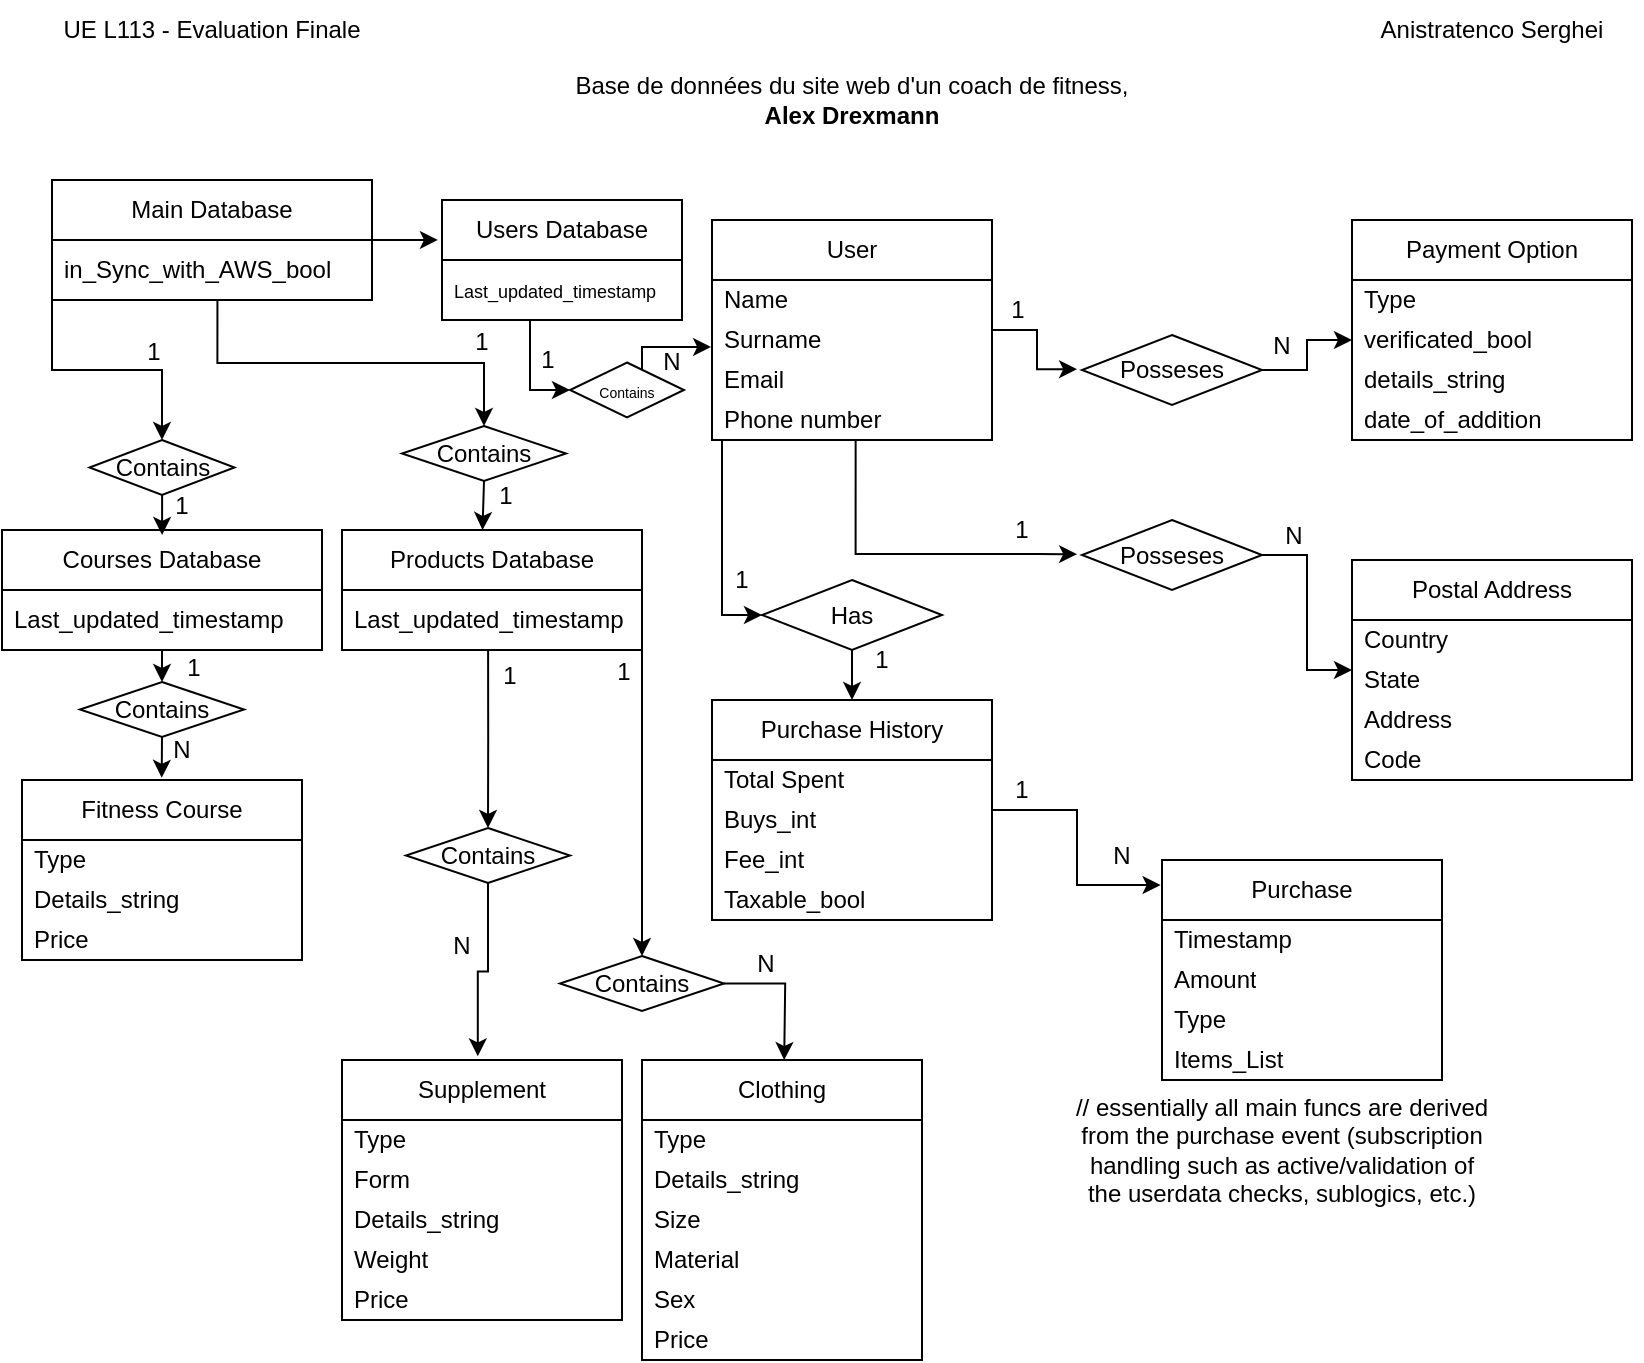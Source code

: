 <mxfile version="26.1.1">
  <diagram name="Page-1" id="tbAzFxZhWwLWA-EhOUsd">
    <mxGraphModel dx="1185" dy="636" grid="1" gridSize="10" guides="1" tooltips="1" connect="1" arrows="1" fold="1" page="1" pageScale="1" pageWidth="850" pageHeight="1100" math="0" shadow="0">
      <root>
        <mxCell id="0" />
        <mxCell id="1" parent="0" />
        <mxCell id="sfqdOOPZxV7tRwm28SJr-1" value="UE L113 - Evaluation Finale" style="text;html=1;align=center;verticalAlign=middle;whiteSpace=wrap;rounded=0;" vertex="1" parent="1">
          <mxGeometry x="30" y="10" width="170" height="30" as="geometry" />
        </mxCell>
        <mxCell id="sfqdOOPZxV7tRwm28SJr-2" value="Anistratenco Serghei" style="text;html=1;align=center;verticalAlign=middle;whiteSpace=wrap;rounded=0;" vertex="1" parent="1">
          <mxGeometry x="680" y="10" width="150" height="30" as="geometry" />
        </mxCell>
        <mxCell id="sfqdOOPZxV7tRwm28SJr-3" value="Base de données du site web d&#39;un coach de fitness, &lt;br&gt;&lt;b&gt;Alex Drexmann&lt;/b&gt;" style="text;html=1;align=center;verticalAlign=middle;whiteSpace=wrap;rounded=0;" vertex="1" parent="1">
          <mxGeometry x="190" y="45" width="490" height="30" as="geometry" />
        </mxCell>
        <mxCell id="sfqdOOPZxV7tRwm28SJr-8" value="User" style="swimlane;fontStyle=0;childLayout=stackLayout;horizontal=1;startSize=30;horizontalStack=0;resizeParent=1;resizeParentMax=0;resizeLast=0;collapsible=1;marginBottom=0;whiteSpace=wrap;html=1;" vertex="1" parent="1">
          <mxGeometry x="365" y="120" width="140" height="110" as="geometry" />
        </mxCell>
        <mxCell id="sfqdOOPZxV7tRwm28SJr-9" value="Name" style="text;strokeColor=none;fillColor=none;align=left;verticalAlign=middle;spacingLeft=4;spacingRight=4;overflow=hidden;points=[[0,0.5],[1,0.5]];portConstraint=eastwest;rotatable=0;whiteSpace=wrap;html=1;" vertex="1" parent="sfqdOOPZxV7tRwm28SJr-8">
          <mxGeometry y="30" width="140" height="20" as="geometry" />
        </mxCell>
        <mxCell id="sfqdOOPZxV7tRwm28SJr-10" value="Surname" style="text;strokeColor=none;fillColor=none;align=left;verticalAlign=middle;spacingLeft=4;spacingRight=4;overflow=hidden;points=[[0,0.5],[1,0.5]];portConstraint=eastwest;rotatable=0;whiteSpace=wrap;html=1;" vertex="1" parent="sfqdOOPZxV7tRwm28SJr-8">
          <mxGeometry y="50" width="140" height="20" as="geometry" />
        </mxCell>
        <mxCell id="sfqdOOPZxV7tRwm28SJr-16" value="Email" style="text;strokeColor=none;fillColor=none;align=left;verticalAlign=middle;spacingLeft=4;spacingRight=4;overflow=hidden;points=[[0,0.5],[1,0.5]];portConstraint=eastwest;rotatable=0;whiteSpace=wrap;html=1;" vertex="1" parent="sfqdOOPZxV7tRwm28SJr-8">
          <mxGeometry y="70" width="140" height="20" as="geometry" />
        </mxCell>
        <mxCell id="sfqdOOPZxV7tRwm28SJr-17" value="Phone number" style="text;strokeColor=none;fillColor=none;align=left;verticalAlign=middle;spacingLeft=4;spacingRight=4;overflow=hidden;points=[[0,0.5],[1,0.5]];portConstraint=eastwest;rotatable=0;whiteSpace=wrap;html=1;" vertex="1" parent="sfqdOOPZxV7tRwm28SJr-8">
          <mxGeometry y="90" width="140" height="20" as="geometry" />
        </mxCell>
        <mxCell id="sfqdOOPZxV7tRwm28SJr-20" value="Payment Option" style="swimlane;fontStyle=0;childLayout=stackLayout;horizontal=1;startSize=30;horizontalStack=0;resizeParent=1;resizeParentMax=0;resizeLast=0;collapsible=1;marginBottom=0;whiteSpace=wrap;html=1;" vertex="1" parent="1">
          <mxGeometry x="685" y="120" width="140" height="110" as="geometry" />
        </mxCell>
        <mxCell id="sfqdOOPZxV7tRwm28SJr-21" value="Type" style="text;strokeColor=none;fillColor=none;align=left;verticalAlign=middle;spacingLeft=4;spacingRight=4;overflow=hidden;points=[[0,0.5],[1,0.5]];portConstraint=eastwest;rotatable=0;whiteSpace=wrap;html=1;" vertex="1" parent="sfqdOOPZxV7tRwm28SJr-20">
          <mxGeometry y="30" width="140" height="20" as="geometry" />
        </mxCell>
        <mxCell id="sfqdOOPZxV7tRwm28SJr-22" value="verificated_bool" style="text;strokeColor=none;fillColor=none;align=left;verticalAlign=middle;spacingLeft=4;spacingRight=4;overflow=hidden;points=[[0,0.5],[1,0.5]];portConstraint=eastwest;rotatable=0;whiteSpace=wrap;html=1;" vertex="1" parent="sfqdOOPZxV7tRwm28SJr-20">
          <mxGeometry y="50" width="140" height="20" as="geometry" />
        </mxCell>
        <mxCell id="sfqdOOPZxV7tRwm28SJr-23" value="details_string" style="text;strokeColor=none;fillColor=none;align=left;verticalAlign=middle;spacingLeft=4;spacingRight=4;overflow=hidden;points=[[0,0.5],[1,0.5]];portConstraint=eastwest;rotatable=0;whiteSpace=wrap;html=1;" vertex="1" parent="sfqdOOPZxV7tRwm28SJr-20">
          <mxGeometry y="70" width="140" height="20" as="geometry" />
        </mxCell>
        <mxCell id="sfqdOOPZxV7tRwm28SJr-24" value="date_of_addition" style="text;strokeColor=none;fillColor=none;align=left;verticalAlign=middle;spacingLeft=4;spacingRight=4;overflow=hidden;points=[[0,0.5],[1,0.5]];portConstraint=eastwest;rotatable=0;whiteSpace=wrap;html=1;" vertex="1" parent="sfqdOOPZxV7tRwm28SJr-20">
          <mxGeometry y="90" width="140" height="20" as="geometry" />
        </mxCell>
        <mxCell id="sfqdOOPZxV7tRwm28SJr-27" style="edgeStyle=orthogonalEdgeStyle;rounded=0;orthogonalLoop=1;jettySize=auto;html=1;entryX=0;entryY=0.5;entryDx=0;entryDy=0;" edge="1" parent="1" source="sfqdOOPZxV7tRwm28SJr-25" target="sfqdOOPZxV7tRwm28SJr-22">
          <mxGeometry relative="1" as="geometry" />
        </mxCell>
        <mxCell id="sfqdOOPZxV7tRwm28SJr-25" value="Posseses" style="rhombus;whiteSpace=wrap;html=1;" vertex="1" parent="1">
          <mxGeometry x="550" y="177.5" width="90" height="35" as="geometry" />
        </mxCell>
        <mxCell id="sfqdOOPZxV7tRwm28SJr-26" style="edgeStyle=orthogonalEdgeStyle;rounded=0;orthogonalLoop=1;jettySize=auto;html=1;entryX=-0.027;entryY=0.489;entryDx=0;entryDy=0;entryPerimeter=0;" edge="1" parent="1" source="sfqdOOPZxV7tRwm28SJr-8" target="sfqdOOPZxV7tRwm28SJr-25">
          <mxGeometry relative="1" as="geometry" />
        </mxCell>
        <mxCell id="sfqdOOPZxV7tRwm28SJr-28" value="1" style="text;html=1;align=center;verticalAlign=middle;whiteSpace=wrap;rounded=0;" vertex="1" parent="1">
          <mxGeometry x="508" y="160" width="20" height="10" as="geometry" />
        </mxCell>
        <mxCell id="sfqdOOPZxV7tRwm28SJr-32" value="N" style="text;html=1;align=center;verticalAlign=middle;whiteSpace=wrap;rounded=0;" vertex="1" parent="1">
          <mxGeometry x="640" y="177.5" width="20" height="10" as="geometry" />
        </mxCell>
        <mxCell id="sfqdOOPZxV7tRwm28SJr-34" style="edgeStyle=orthogonalEdgeStyle;rounded=0;orthogonalLoop=1;jettySize=auto;html=1;entryX=0;entryY=0.5;entryDx=0;entryDy=0;" edge="1" parent="1" source="sfqdOOPZxV7tRwm28SJr-35" target="sfqdOOPZxV7tRwm28SJr-39">
          <mxGeometry relative="1" as="geometry">
            <mxPoint x="680" y="337.5" as="targetPoint" />
          </mxGeometry>
        </mxCell>
        <mxCell id="sfqdOOPZxV7tRwm28SJr-35" value="Posseses" style="rhombus;whiteSpace=wrap;html=1;" vertex="1" parent="1">
          <mxGeometry x="550" y="270" width="90" height="35" as="geometry" />
        </mxCell>
        <mxCell id="sfqdOOPZxV7tRwm28SJr-36" style="edgeStyle=orthogonalEdgeStyle;rounded=0;orthogonalLoop=1;jettySize=auto;html=1;entryX=-0.027;entryY=0.489;entryDx=0;entryDy=0;entryPerimeter=0;exitX=0.513;exitY=1.02;exitDx=0;exitDy=0;exitPerimeter=0;" edge="1" parent="1" target="sfqdOOPZxV7tRwm28SJr-35" source="sfqdOOPZxV7tRwm28SJr-17">
          <mxGeometry relative="1" as="geometry">
            <mxPoint x="460" y="340" as="sourcePoint" />
            <Array as="points">
              <mxPoint x="437" y="287" />
              <mxPoint x="528" y="287" />
            </Array>
          </mxGeometry>
        </mxCell>
        <mxCell id="sfqdOOPZxV7tRwm28SJr-37" value="1" style="text;html=1;align=center;verticalAlign=middle;whiteSpace=wrap;rounded=0;" vertex="1" parent="1">
          <mxGeometry x="510" y="270" width="20" height="10" as="geometry" />
        </mxCell>
        <mxCell id="sfqdOOPZxV7tRwm28SJr-38" value="N" style="text;html=1;align=center;verticalAlign=middle;whiteSpace=wrap;rounded=0;" vertex="1" parent="1">
          <mxGeometry x="646" y="273" width="20" height="10" as="geometry" />
        </mxCell>
        <mxCell id="sfqdOOPZxV7tRwm28SJr-39" value="Postal Address" style="swimlane;fontStyle=0;childLayout=stackLayout;horizontal=1;startSize=30;horizontalStack=0;resizeParent=1;resizeParentMax=0;resizeLast=0;collapsible=1;marginBottom=0;whiteSpace=wrap;html=1;" vertex="1" parent="1">
          <mxGeometry x="685" y="290" width="140" height="110" as="geometry" />
        </mxCell>
        <mxCell id="sfqdOOPZxV7tRwm28SJr-40" value="Country" style="text;strokeColor=none;fillColor=none;align=left;verticalAlign=middle;spacingLeft=4;spacingRight=4;overflow=hidden;points=[[0,0.5],[1,0.5]];portConstraint=eastwest;rotatable=0;whiteSpace=wrap;html=1;" vertex="1" parent="sfqdOOPZxV7tRwm28SJr-39">
          <mxGeometry y="30" width="140" height="20" as="geometry" />
        </mxCell>
        <mxCell id="sfqdOOPZxV7tRwm28SJr-41" value="State" style="text;strokeColor=none;fillColor=none;align=left;verticalAlign=middle;spacingLeft=4;spacingRight=4;overflow=hidden;points=[[0,0.5],[1,0.5]];portConstraint=eastwest;rotatable=0;whiteSpace=wrap;html=1;" vertex="1" parent="sfqdOOPZxV7tRwm28SJr-39">
          <mxGeometry y="50" width="140" height="20" as="geometry" />
        </mxCell>
        <mxCell id="sfqdOOPZxV7tRwm28SJr-42" value="Address" style="text;strokeColor=none;fillColor=none;align=left;verticalAlign=middle;spacingLeft=4;spacingRight=4;overflow=hidden;points=[[0,0.5],[1,0.5]];portConstraint=eastwest;rotatable=0;whiteSpace=wrap;html=1;" vertex="1" parent="sfqdOOPZxV7tRwm28SJr-39">
          <mxGeometry y="70" width="140" height="20" as="geometry" />
        </mxCell>
        <mxCell id="sfqdOOPZxV7tRwm28SJr-43" value="Code" style="text;strokeColor=none;fillColor=none;align=left;verticalAlign=middle;spacingLeft=4;spacingRight=4;overflow=hidden;points=[[0,0.5],[1,0.5]];portConstraint=eastwest;rotatable=0;whiteSpace=wrap;html=1;" vertex="1" parent="sfqdOOPZxV7tRwm28SJr-39">
          <mxGeometry y="90" width="140" height="20" as="geometry" />
        </mxCell>
        <mxCell id="sfqdOOPZxV7tRwm28SJr-45" value="Purchase History" style="swimlane;fontStyle=0;childLayout=stackLayout;horizontal=1;startSize=30;horizontalStack=0;resizeParent=1;resizeParentMax=0;resizeLast=0;collapsible=1;marginBottom=0;whiteSpace=wrap;html=1;" vertex="1" parent="1">
          <mxGeometry x="365" y="360" width="140" height="110" as="geometry" />
        </mxCell>
        <mxCell id="sfqdOOPZxV7tRwm28SJr-46" value="Total Spent" style="text;strokeColor=none;fillColor=none;align=left;verticalAlign=middle;spacingLeft=4;spacingRight=4;overflow=hidden;points=[[0,0.5],[1,0.5]];portConstraint=eastwest;rotatable=0;whiteSpace=wrap;html=1;" vertex="1" parent="sfqdOOPZxV7tRwm28SJr-45">
          <mxGeometry y="30" width="140" height="20" as="geometry" />
        </mxCell>
        <mxCell id="sfqdOOPZxV7tRwm28SJr-47" value="Buys_int" style="text;strokeColor=none;fillColor=none;align=left;verticalAlign=middle;spacingLeft=4;spacingRight=4;overflow=hidden;points=[[0,0.5],[1,0.5]];portConstraint=eastwest;rotatable=0;whiteSpace=wrap;html=1;" vertex="1" parent="sfqdOOPZxV7tRwm28SJr-45">
          <mxGeometry y="50" width="140" height="20" as="geometry" />
        </mxCell>
        <mxCell id="sfqdOOPZxV7tRwm28SJr-48" value="Fee_int" style="text;strokeColor=none;fillColor=none;align=left;verticalAlign=middle;spacingLeft=4;spacingRight=4;overflow=hidden;points=[[0,0.5],[1,0.5]];portConstraint=eastwest;rotatable=0;whiteSpace=wrap;html=1;" vertex="1" parent="sfqdOOPZxV7tRwm28SJr-45">
          <mxGeometry y="70" width="140" height="20" as="geometry" />
        </mxCell>
        <mxCell id="sfqdOOPZxV7tRwm28SJr-49" value="Taxable_bool" style="text;strokeColor=none;fillColor=none;align=left;verticalAlign=middle;spacingLeft=4;spacingRight=4;overflow=hidden;points=[[0,0.5],[1,0.5]];portConstraint=eastwest;rotatable=0;whiteSpace=wrap;html=1;" vertex="1" parent="sfqdOOPZxV7tRwm28SJr-45">
          <mxGeometry y="90" width="140" height="20" as="geometry" />
        </mxCell>
        <mxCell id="sfqdOOPZxV7tRwm28SJr-51" value="Fitness Course" style="swimlane;fontStyle=0;childLayout=stackLayout;horizontal=1;startSize=30;horizontalStack=0;resizeParent=1;resizeParentMax=0;resizeLast=0;collapsible=1;marginBottom=0;whiteSpace=wrap;html=1;" vertex="1" parent="1">
          <mxGeometry x="20" y="400" width="140" height="90" as="geometry" />
        </mxCell>
        <mxCell id="sfqdOOPZxV7tRwm28SJr-52" value="Type" style="text;strokeColor=none;fillColor=none;align=left;verticalAlign=middle;spacingLeft=4;spacingRight=4;overflow=hidden;points=[[0,0.5],[1,0.5]];portConstraint=eastwest;rotatable=0;whiteSpace=wrap;html=1;" vertex="1" parent="sfqdOOPZxV7tRwm28SJr-51">
          <mxGeometry y="30" width="140" height="20" as="geometry" />
        </mxCell>
        <mxCell id="sfqdOOPZxV7tRwm28SJr-94" value="Details_string" style="text;strokeColor=none;fillColor=none;align=left;verticalAlign=middle;spacingLeft=4;spacingRight=4;overflow=hidden;points=[[0,0.5],[1,0.5]];portConstraint=eastwest;rotatable=0;whiteSpace=wrap;html=1;" vertex="1" parent="sfqdOOPZxV7tRwm28SJr-51">
          <mxGeometry y="50" width="140" height="20" as="geometry" />
        </mxCell>
        <mxCell id="sfqdOOPZxV7tRwm28SJr-53" value="Price" style="text;strokeColor=none;fillColor=none;align=left;verticalAlign=middle;spacingLeft=4;spacingRight=4;overflow=hidden;points=[[0,0.5],[1,0.5]];portConstraint=eastwest;rotatable=0;whiteSpace=wrap;html=1;" vertex="1" parent="sfqdOOPZxV7tRwm28SJr-51">
          <mxGeometry y="70" width="140" height="20" as="geometry" />
        </mxCell>
        <mxCell id="sfqdOOPZxV7tRwm28SJr-56" value="Clothing" style="swimlane;fontStyle=0;childLayout=stackLayout;horizontal=1;startSize=30;horizontalStack=0;resizeParent=1;resizeParentMax=0;resizeLast=0;collapsible=1;marginBottom=0;whiteSpace=wrap;html=1;" vertex="1" parent="1">
          <mxGeometry x="330" y="540" width="140" height="150" as="geometry" />
        </mxCell>
        <mxCell id="sfqdOOPZxV7tRwm28SJr-57" value="Type" style="text;strokeColor=none;fillColor=none;align=left;verticalAlign=middle;spacingLeft=4;spacingRight=4;overflow=hidden;points=[[0,0.5],[1,0.5]];portConstraint=eastwest;rotatable=0;whiteSpace=wrap;html=1;" vertex="1" parent="sfqdOOPZxV7tRwm28SJr-56">
          <mxGeometry y="30" width="140" height="20" as="geometry" />
        </mxCell>
        <mxCell id="sfqdOOPZxV7tRwm28SJr-58" value="Details_string" style="text;strokeColor=none;fillColor=none;align=left;verticalAlign=middle;spacingLeft=4;spacingRight=4;overflow=hidden;points=[[0,0.5],[1,0.5]];portConstraint=eastwest;rotatable=0;whiteSpace=wrap;html=1;" vertex="1" parent="sfqdOOPZxV7tRwm28SJr-56">
          <mxGeometry y="50" width="140" height="20" as="geometry" />
        </mxCell>
        <mxCell id="sfqdOOPZxV7tRwm28SJr-63" value="Size" style="text;strokeColor=none;fillColor=none;align=left;verticalAlign=middle;spacingLeft=4;spacingRight=4;overflow=hidden;points=[[0,0.5],[1,0.5]];portConstraint=eastwest;rotatable=0;whiteSpace=wrap;html=1;" vertex="1" parent="sfqdOOPZxV7tRwm28SJr-56">
          <mxGeometry y="70" width="140" height="20" as="geometry" />
        </mxCell>
        <mxCell id="sfqdOOPZxV7tRwm28SJr-92" value="Material" style="text;strokeColor=none;fillColor=none;align=left;verticalAlign=middle;spacingLeft=4;spacingRight=4;overflow=hidden;points=[[0,0.5],[1,0.5]];portConstraint=eastwest;rotatable=0;whiteSpace=wrap;html=1;" vertex="1" parent="sfqdOOPZxV7tRwm28SJr-56">
          <mxGeometry y="90" width="140" height="20" as="geometry" />
        </mxCell>
        <mxCell id="sfqdOOPZxV7tRwm28SJr-93" value="Sex" style="text;strokeColor=none;fillColor=none;align=left;verticalAlign=middle;spacingLeft=4;spacingRight=4;overflow=hidden;points=[[0,0.5],[1,0.5]];portConstraint=eastwest;rotatable=0;whiteSpace=wrap;html=1;" vertex="1" parent="sfqdOOPZxV7tRwm28SJr-56">
          <mxGeometry y="110" width="140" height="20" as="geometry" />
        </mxCell>
        <mxCell id="sfqdOOPZxV7tRwm28SJr-62" value="Price" style="text;strokeColor=none;fillColor=none;align=left;verticalAlign=middle;spacingLeft=4;spacingRight=4;overflow=hidden;points=[[0,0.5],[1,0.5]];portConstraint=eastwest;rotatable=0;whiteSpace=wrap;html=1;" vertex="1" parent="sfqdOOPZxV7tRwm28SJr-56">
          <mxGeometry y="130" width="140" height="20" as="geometry" />
        </mxCell>
        <mxCell id="sfqdOOPZxV7tRwm28SJr-66" style="edgeStyle=orthogonalEdgeStyle;rounded=0;orthogonalLoop=1;jettySize=auto;html=1;entryX=0.5;entryY=0;entryDx=0;entryDy=0;" edge="1" parent="1" source="sfqdOOPZxV7tRwm28SJr-65" target="sfqdOOPZxV7tRwm28SJr-45">
          <mxGeometry relative="1" as="geometry" />
        </mxCell>
        <mxCell id="sfqdOOPZxV7tRwm28SJr-65" value="Has" style="rhombus;whiteSpace=wrap;html=1;" vertex="1" parent="1">
          <mxGeometry x="390" y="300" width="90" height="35" as="geometry" />
        </mxCell>
        <mxCell id="sfqdOOPZxV7tRwm28SJr-64" style="edgeStyle=orthogonalEdgeStyle;rounded=0;orthogonalLoop=1;jettySize=auto;html=1;entryX=0;entryY=0.5;entryDx=0;entryDy=0;" edge="1" parent="1" source="sfqdOOPZxV7tRwm28SJr-17" target="sfqdOOPZxV7tRwm28SJr-65">
          <mxGeometry relative="1" as="geometry">
            <mxPoint x="350" y="290" as="targetPoint" />
            <Array as="points">
              <mxPoint x="370" y="318" />
            </Array>
          </mxGeometry>
        </mxCell>
        <mxCell id="sfqdOOPZxV7tRwm28SJr-67" value="1" style="text;html=1;align=center;verticalAlign=middle;whiteSpace=wrap;rounded=0;" vertex="1" parent="1">
          <mxGeometry x="370" y="295" width="20" height="10" as="geometry" />
        </mxCell>
        <mxCell id="sfqdOOPZxV7tRwm28SJr-68" value="1" style="text;html=1;align=center;verticalAlign=middle;whiteSpace=wrap;rounded=0;" vertex="1" parent="1">
          <mxGeometry x="440" y="335" width="20" height="10" as="geometry" />
        </mxCell>
        <mxCell id="sfqdOOPZxV7tRwm28SJr-76" style="edgeStyle=orthogonalEdgeStyle;rounded=0;orthogonalLoop=1;jettySize=auto;html=1;exitX=0;exitY=1;exitDx=0;exitDy=0;entryX=0.5;entryY=0;entryDx=0;entryDy=0;" edge="1" parent="1" source="sfqdOOPZxV7tRwm28SJr-69" target="sfqdOOPZxV7tRwm28SJr-77">
          <mxGeometry relative="1" as="geometry">
            <mxPoint x="89.857" y="220" as="targetPoint" />
          </mxGeometry>
        </mxCell>
        <mxCell id="sfqdOOPZxV7tRwm28SJr-69" value="Main Database" style="swimlane;fontStyle=0;childLayout=stackLayout;horizontal=1;startSize=30;horizontalStack=0;resizeParent=1;resizeParentMax=0;resizeLast=0;collapsible=1;marginBottom=0;whiteSpace=wrap;html=1;" vertex="1" parent="1">
          <mxGeometry x="35" y="100" width="160" height="60" as="geometry" />
        </mxCell>
        <mxCell id="sfqdOOPZxV7tRwm28SJr-70" value="in_Sync_with_AWS_bool" style="text;strokeColor=none;fillColor=none;align=left;verticalAlign=middle;spacingLeft=4;spacingRight=4;overflow=hidden;points=[[0,0.5],[1,0.5]];portConstraint=eastwest;rotatable=0;whiteSpace=wrap;html=1;" vertex="1" parent="sfqdOOPZxV7tRwm28SJr-69">
          <mxGeometry y="30" width="160" height="30" as="geometry" />
        </mxCell>
        <mxCell id="sfqdOOPZxV7tRwm28SJr-113" style="edgeStyle=orthogonalEdgeStyle;rounded=0;orthogonalLoop=1;jettySize=auto;html=1;exitX=0.5;exitY=1;exitDx=0;exitDy=0;entryX=0.5;entryY=0;entryDx=0;entryDy=0;" edge="1" parent="1" source="sfqdOOPZxV7tRwm28SJr-72" target="sfqdOOPZxV7tRwm28SJr-112">
          <mxGeometry relative="1" as="geometry" />
        </mxCell>
        <mxCell id="sfqdOOPZxV7tRwm28SJr-72" value="Courses Database" style="swimlane;fontStyle=0;childLayout=stackLayout;horizontal=1;startSize=30;horizontalStack=0;resizeParent=1;resizeParentMax=0;resizeLast=0;collapsible=1;marginBottom=0;whiteSpace=wrap;html=1;" vertex="1" parent="1">
          <mxGeometry x="10" y="275" width="160" height="60" as="geometry" />
        </mxCell>
        <mxCell id="sfqdOOPZxV7tRwm28SJr-73" value="Last_updated_timestamp" style="text;strokeColor=none;fillColor=none;align=left;verticalAlign=middle;spacingLeft=4;spacingRight=4;overflow=hidden;points=[[0,0.5],[1,0.5]];portConstraint=eastwest;rotatable=0;whiteSpace=wrap;html=1;" vertex="1" parent="sfqdOOPZxV7tRwm28SJr-72">
          <mxGeometry y="30" width="160" height="30" as="geometry" />
        </mxCell>
        <mxCell id="sfqdOOPZxV7tRwm28SJr-101" style="edgeStyle=orthogonalEdgeStyle;rounded=0;orthogonalLoop=1;jettySize=auto;html=1;exitX=1;exitY=1;exitDx=0;exitDy=0;entryX=0.5;entryY=0;entryDx=0;entryDy=0;" edge="1" parent="1" source="sfqdOOPZxV7tRwm28SJr-74" target="sfqdOOPZxV7tRwm28SJr-100">
          <mxGeometry relative="1" as="geometry" />
        </mxCell>
        <mxCell id="sfqdOOPZxV7tRwm28SJr-74" value="Products Database" style="swimlane;fontStyle=0;childLayout=stackLayout;horizontal=1;startSize=30;horizontalStack=0;resizeParent=1;resizeParentMax=0;resizeLast=0;collapsible=1;marginBottom=0;whiteSpace=wrap;html=1;" vertex="1" parent="1">
          <mxGeometry x="180" y="275" width="150" height="60" as="geometry" />
        </mxCell>
        <mxCell id="sfqdOOPZxV7tRwm28SJr-75" value="Last_updated_timestamp" style="text;strokeColor=none;fillColor=none;align=left;verticalAlign=middle;spacingLeft=4;spacingRight=4;overflow=hidden;points=[[0,0.5],[1,0.5]];portConstraint=eastwest;rotatable=0;whiteSpace=wrap;html=1;" vertex="1" parent="sfqdOOPZxV7tRwm28SJr-74">
          <mxGeometry y="30" width="150" height="30" as="geometry" />
        </mxCell>
        <mxCell id="sfqdOOPZxV7tRwm28SJr-82" style="edgeStyle=orthogonalEdgeStyle;rounded=0;orthogonalLoop=1;jettySize=auto;html=1;entryX=0.5;entryY=0;entryDx=0;entryDy=0;exitX=0.5;exitY=1;exitDx=0;exitDy=0;" edge="1" parent="sfqdOOPZxV7tRwm28SJr-74" source="sfqdOOPZxV7tRwm28SJr-83">
          <mxGeometry relative="1" as="geometry">
            <mxPoint x="70.25" as="targetPoint" />
            <mxPoint x="70.251" y="-17.501" as="sourcePoint" />
          </mxGeometry>
        </mxCell>
        <mxCell id="sfqdOOPZxV7tRwm28SJr-77" value="Contains" style="rhombus;whiteSpace=wrap;html=1;" vertex="1" parent="1">
          <mxGeometry x="53.75" y="230" width="72.5" height="27.5" as="geometry" />
        </mxCell>
        <mxCell id="sfqdOOPZxV7tRwm28SJr-81" style="edgeStyle=orthogonalEdgeStyle;rounded=0;orthogonalLoop=1;jettySize=auto;html=1;exitX=0.517;exitY=1.003;exitDx=0;exitDy=0;entryX=0.5;entryY=0;entryDx=0;entryDy=0;exitPerimeter=0;" edge="1" parent="1" target="sfqdOOPZxV7tRwm28SJr-83" source="sfqdOOPZxV7tRwm28SJr-70">
          <mxGeometry relative="1" as="geometry">
            <mxPoint x="250.357" y="213" as="targetPoint" />
            <mxPoint x="250.5" y="203" as="sourcePoint" />
          </mxGeometry>
        </mxCell>
        <mxCell id="sfqdOOPZxV7tRwm28SJr-83" value="Contains" style="rhombus;whiteSpace=wrap;html=1;" vertex="1" parent="1">
          <mxGeometry x="210" y="223" width="82" height="27.5" as="geometry" />
        </mxCell>
        <mxCell id="sfqdOOPZxV7tRwm28SJr-85" style="edgeStyle=orthogonalEdgeStyle;rounded=0;orthogonalLoop=1;jettySize=auto;html=1;entryX=0.5;entryY=0.033;entryDx=0;entryDy=0;entryPerimeter=0;" edge="1" parent="1" source="sfqdOOPZxV7tRwm28SJr-77" target="sfqdOOPZxV7tRwm28SJr-72">
          <mxGeometry relative="1" as="geometry" />
        </mxCell>
        <mxCell id="sfqdOOPZxV7tRwm28SJr-86" value="Supplement" style="swimlane;fontStyle=0;childLayout=stackLayout;horizontal=1;startSize=30;horizontalStack=0;resizeParent=1;resizeParentMax=0;resizeLast=0;collapsible=1;marginBottom=0;whiteSpace=wrap;html=1;" vertex="1" parent="1">
          <mxGeometry x="180" y="540" width="140" height="130" as="geometry" />
        </mxCell>
        <mxCell id="sfqdOOPZxV7tRwm28SJr-87" value="Type" style="text;strokeColor=none;fillColor=none;align=left;verticalAlign=middle;spacingLeft=4;spacingRight=4;overflow=hidden;points=[[0,0.5],[1,0.5]];portConstraint=eastwest;rotatable=0;whiteSpace=wrap;html=1;" vertex="1" parent="sfqdOOPZxV7tRwm28SJr-86">
          <mxGeometry y="30" width="140" height="20" as="geometry" />
        </mxCell>
        <mxCell id="sfqdOOPZxV7tRwm28SJr-91" value="Form" style="text;strokeColor=none;fillColor=none;align=left;verticalAlign=middle;spacingLeft=4;spacingRight=4;overflow=hidden;points=[[0,0.5],[1,0.5]];portConstraint=eastwest;rotatable=0;whiteSpace=wrap;html=1;" vertex="1" parent="sfqdOOPZxV7tRwm28SJr-86">
          <mxGeometry y="50" width="140" height="20" as="geometry" />
        </mxCell>
        <mxCell id="sfqdOOPZxV7tRwm28SJr-88" value="Details_string" style="text;strokeColor=none;fillColor=none;align=left;verticalAlign=middle;spacingLeft=4;spacingRight=4;overflow=hidden;points=[[0,0.5],[1,0.5]];portConstraint=eastwest;rotatable=0;whiteSpace=wrap;html=1;" vertex="1" parent="sfqdOOPZxV7tRwm28SJr-86">
          <mxGeometry y="70" width="140" height="20" as="geometry" />
        </mxCell>
        <mxCell id="sfqdOOPZxV7tRwm28SJr-89" value="Weight" style="text;strokeColor=none;fillColor=none;align=left;verticalAlign=middle;spacingLeft=4;spacingRight=4;overflow=hidden;points=[[0,0.5],[1,0.5]];portConstraint=eastwest;rotatable=0;whiteSpace=wrap;html=1;" vertex="1" parent="sfqdOOPZxV7tRwm28SJr-86">
          <mxGeometry y="90" width="140" height="20" as="geometry" />
        </mxCell>
        <mxCell id="sfqdOOPZxV7tRwm28SJr-90" value="Price" style="text;strokeColor=none;fillColor=none;align=left;verticalAlign=middle;spacingLeft=4;spacingRight=4;overflow=hidden;points=[[0,0.5],[1,0.5]];portConstraint=eastwest;rotatable=0;whiteSpace=wrap;html=1;" vertex="1" parent="sfqdOOPZxV7tRwm28SJr-86">
          <mxGeometry y="110" width="140" height="20" as="geometry" />
        </mxCell>
        <mxCell id="sfqdOOPZxV7tRwm28SJr-96" style="edgeStyle=orthogonalEdgeStyle;rounded=0;orthogonalLoop=1;jettySize=auto;html=1;exitX=0.487;exitY=1;exitDx=0;exitDy=0;entryX=0.5;entryY=0;entryDx=0;entryDy=0;exitPerimeter=0;" edge="1" parent="1" target="sfqdOOPZxV7tRwm28SJr-97" source="sfqdOOPZxV7tRwm28SJr-75">
          <mxGeometry relative="1" as="geometry">
            <mxPoint x="240.357" y="410" as="targetPoint" />
            <mxPoint x="240.5" y="400" as="sourcePoint" />
          </mxGeometry>
        </mxCell>
        <mxCell id="sfqdOOPZxV7tRwm28SJr-97" value="Contains" style="rhombus;whiteSpace=wrap;html=1;" vertex="1" parent="1">
          <mxGeometry x="212" y="424" width="82" height="27.5" as="geometry" />
        </mxCell>
        <mxCell id="sfqdOOPZxV7tRwm28SJr-98" style="edgeStyle=orthogonalEdgeStyle;rounded=0;orthogonalLoop=1;jettySize=auto;html=1;entryX=0.5;entryY=0;entryDx=0;entryDy=0;exitX=1;exitY=0.5;exitDx=0;exitDy=0;" edge="1" parent="1" source="sfqdOOPZxV7tRwm28SJr-100">
          <mxGeometry relative="1" as="geometry">
            <mxPoint x="401.1" y="540" as="targetPoint" />
            <mxPoint x="398.85" y="515.5" as="sourcePoint" />
          </mxGeometry>
        </mxCell>
        <mxCell id="sfqdOOPZxV7tRwm28SJr-100" value="Contains" style="rhombus;whiteSpace=wrap;html=1;" vertex="1" parent="1">
          <mxGeometry x="289" y="488" width="82" height="27.5" as="geometry" />
        </mxCell>
        <mxCell id="sfqdOOPZxV7tRwm28SJr-102" style="edgeStyle=orthogonalEdgeStyle;rounded=0;orthogonalLoop=1;jettySize=auto;html=1;entryX=0.485;entryY=-0.014;entryDx=0;entryDy=0;entryPerimeter=0;" edge="1" parent="1" source="sfqdOOPZxV7tRwm28SJr-97" target="sfqdOOPZxV7tRwm28SJr-86">
          <mxGeometry relative="1" as="geometry" />
        </mxCell>
        <mxCell id="sfqdOOPZxV7tRwm28SJr-103" value="1" style="text;html=1;align=center;verticalAlign=middle;whiteSpace=wrap;rounded=0;" vertex="1" parent="1">
          <mxGeometry x="254" y="343" width="20" height="10" as="geometry" />
        </mxCell>
        <mxCell id="sfqdOOPZxV7tRwm28SJr-104" value="1" style="text;html=1;align=center;verticalAlign=middle;whiteSpace=wrap;rounded=0;" vertex="1" parent="1">
          <mxGeometry x="311" y="341" width="20" height="10" as="geometry" />
        </mxCell>
        <mxCell id="sfqdOOPZxV7tRwm28SJr-105" value="N" style="text;html=1;align=center;verticalAlign=middle;whiteSpace=wrap;rounded=0;" vertex="1" parent="1">
          <mxGeometry x="230" y="478" width="20" height="10" as="geometry" />
        </mxCell>
        <mxCell id="sfqdOOPZxV7tRwm28SJr-106" value="N" style="text;html=1;align=center;verticalAlign=middle;whiteSpace=wrap;rounded=0;" vertex="1" parent="1">
          <mxGeometry x="382" y="487" width="20" height="10" as="geometry" />
        </mxCell>
        <mxCell id="sfqdOOPZxV7tRwm28SJr-112" value="Contains" style="rhombus;whiteSpace=wrap;html=1;" vertex="1" parent="1">
          <mxGeometry x="49" y="351" width="82" height="27.5" as="geometry" />
        </mxCell>
        <mxCell id="sfqdOOPZxV7tRwm28SJr-114" style="edgeStyle=orthogonalEdgeStyle;rounded=0;orthogonalLoop=1;jettySize=auto;html=1;exitX=0.5;exitY=1;exitDx=0;exitDy=0;entryX=0.499;entryY=-0.012;entryDx=0;entryDy=0;entryPerimeter=0;" edge="1" parent="1" source="sfqdOOPZxV7tRwm28SJr-112" target="sfqdOOPZxV7tRwm28SJr-51">
          <mxGeometry relative="1" as="geometry" />
        </mxCell>
        <mxCell id="sfqdOOPZxV7tRwm28SJr-115" value="1" style="text;html=1;align=center;verticalAlign=middle;whiteSpace=wrap;rounded=0;" vertex="1" parent="1">
          <mxGeometry x="96" y="339" width="20" height="10" as="geometry" />
        </mxCell>
        <mxCell id="sfqdOOPZxV7tRwm28SJr-117" value="N" style="text;html=1;align=center;verticalAlign=middle;whiteSpace=wrap;rounded=0;" vertex="1" parent="1">
          <mxGeometry x="90" y="380" width="20" height="10" as="geometry" />
        </mxCell>
        <mxCell id="sfqdOOPZxV7tRwm28SJr-128" style="edgeStyle=orthogonalEdgeStyle;rounded=0;orthogonalLoop=1;jettySize=auto;html=1;entryX=-0.003;entryY=0.674;entryDx=0;entryDy=0;entryPerimeter=0;" edge="1" parent="1" target="sfqdOOPZxV7tRwm28SJr-10">
          <mxGeometry relative="1" as="geometry">
            <mxPoint x="326" y="198.193" as="sourcePoint" />
            <mxPoint x="351" y="173.5" as="targetPoint" />
            <Array as="points">
              <mxPoint x="330" y="198" />
              <mxPoint x="330" y="184" />
            </Array>
          </mxGeometry>
        </mxCell>
        <mxCell id="sfqdOOPZxV7tRwm28SJr-118" value="&lt;font style=&quot;font-size: 7px;&quot;&gt;Contains&lt;/font&gt;" style="rhombus;whiteSpace=wrap;html=1;" vertex="1" parent="1">
          <mxGeometry x="294" y="191.25" width="57" height="27.5" as="geometry" />
        </mxCell>
        <mxCell id="sfqdOOPZxV7tRwm28SJr-127" style="edgeStyle=orthogonalEdgeStyle;rounded=0;orthogonalLoop=1;jettySize=auto;html=1;entryX=0;entryY=0.5;entryDx=0;entryDy=0;" edge="1" parent="1" source="sfqdOOPZxV7tRwm28SJr-119" target="sfqdOOPZxV7tRwm28SJr-118">
          <mxGeometry relative="1" as="geometry">
            <Array as="points">
              <mxPoint x="274" y="205" />
            </Array>
          </mxGeometry>
        </mxCell>
        <mxCell id="sfqdOOPZxV7tRwm28SJr-119" value="&lt;font&gt;Users Database&lt;/font&gt;" style="swimlane;fontStyle=0;childLayout=stackLayout;horizontal=1;startSize=30;horizontalStack=0;resizeParent=1;resizeParentMax=0;resizeLast=0;collapsible=1;marginBottom=0;whiteSpace=wrap;html=1;" vertex="1" parent="1">
          <mxGeometry x="230" y="110" width="120" height="60" as="geometry" />
        </mxCell>
        <mxCell id="sfqdOOPZxV7tRwm28SJr-120" value="&lt;font style=&quot;font-size: 9px;&quot;&gt;Last_updated_timestamp&lt;/font&gt;" style="text;strokeColor=none;fillColor=none;align=left;verticalAlign=middle;spacingLeft=4;spacingRight=4;overflow=hidden;points=[[0,0.5],[1,0.5]];portConstraint=eastwest;rotatable=0;whiteSpace=wrap;html=1;" vertex="1" parent="sfqdOOPZxV7tRwm28SJr-119">
          <mxGeometry y="30" width="120" height="30" as="geometry" />
        </mxCell>
        <mxCell id="sfqdOOPZxV7tRwm28SJr-122" value="1" style="text;html=1;align=center;verticalAlign=middle;whiteSpace=wrap;rounded=0;" vertex="1" parent="1">
          <mxGeometry x="76" y="181.25" width="20" height="10" as="geometry" />
        </mxCell>
        <mxCell id="sfqdOOPZxV7tRwm28SJr-123" value="1" style="text;html=1;align=center;verticalAlign=middle;whiteSpace=wrap;rounded=0;" vertex="1" parent="1">
          <mxGeometry x="90" y="258" width="20" height="10" as="geometry" />
        </mxCell>
        <mxCell id="sfqdOOPZxV7tRwm28SJr-124" value="1" style="text;html=1;align=center;verticalAlign=middle;whiteSpace=wrap;rounded=0;" vertex="1" parent="1">
          <mxGeometry x="240" y="176" width="20" height="10" as="geometry" />
        </mxCell>
        <mxCell id="sfqdOOPZxV7tRwm28SJr-125" value="1" style="text;html=1;align=center;verticalAlign=middle;whiteSpace=wrap;rounded=0;" vertex="1" parent="1">
          <mxGeometry x="252" y="253" width="20" height="10" as="geometry" />
        </mxCell>
        <mxCell id="sfqdOOPZxV7tRwm28SJr-126" style="edgeStyle=orthogonalEdgeStyle;rounded=0;orthogonalLoop=1;jettySize=auto;html=1;entryX=-0.017;entryY=0.333;entryDx=0;entryDy=0;entryPerimeter=0;" edge="1" parent="1" source="sfqdOOPZxV7tRwm28SJr-69" target="sfqdOOPZxV7tRwm28SJr-119">
          <mxGeometry relative="1" as="geometry" />
        </mxCell>
        <mxCell id="sfqdOOPZxV7tRwm28SJr-129" value="1" style="text;html=1;align=center;verticalAlign=middle;whiteSpace=wrap;rounded=0;" vertex="1" parent="1">
          <mxGeometry x="273" y="185" width="20" height="10" as="geometry" />
        </mxCell>
        <mxCell id="sfqdOOPZxV7tRwm28SJr-130" value="N" style="text;html=1;align=center;verticalAlign=middle;whiteSpace=wrap;rounded=0;" vertex="1" parent="1">
          <mxGeometry x="335" y="186" width="20" height="10" as="geometry" />
        </mxCell>
        <mxCell id="sfqdOOPZxV7tRwm28SJr-131" value="Purchase" style="swimlane;fontStyle=0;childLayout=stackLayout;horizontal=1;startSize=30;horizontalStack=0;resizeParent=1;resizeParentMax=0;resizeLast=0;collapsible=1;marginBottom=0;whiteSpace=wrap;html=1;" vertex="1" parent="1">
          <mxGeometry x="590" y="440" width="140" height="110" as="geometry" />
        </mxCell>
        <mxCell id="sfqdOOPZxV7tRwm28SJr-132" value="Timestamp" style="text;strokeColor=none;fillColor=none;align=left;verticalAlign=middle;spacingLeft=4;spacingRight=4;overflow=hidden;points=[[0,0.5],[1,0.5]];portConstraint=eastwest;rotatable=0;whiteSpace=wrap;html=1;" vertex="1" parent="sfqdOOPZxV7tRwm28SJr-131">
          <mxGeometry y="30" width="140" height="20" as="geometry" />
        </mxCell>
        <mxCell id="sfqdOOPZxV7tRwm28SJr-133" value="Amount" style="text;strokeColor=none;fillColor=none;align=left;verticalAlign=middle;spacingLeft=4;spacingRight=4;overflow=hidden;points=[[0,0.5],[1,0.5]];portConstraint=eastwest;rotatable=0;whiteSpace=wrap;html=1;" vertex="1" parent="sfqdOOPZxV7tRwm28SJr-131">
          <mxGeometry y="50" width="140" height="20" as="geometry" />
        </mxCell>
        <mxCell id="sfqdOOPZxV7tRwm28SJr-134" value="Type" style="text;strokeColor=none;fillColor=none;align=left;verticalAlign=middle;spacingLeft=4;spacingRight=4;overflow=hidden;points=[[0,0.5],[1,0.5]];portConstraint=eastwest;rotatable=0;whiteSpace=wrap;html=1;" vertex="1" parent="sfqdOOPZxV7tRwm28SJr-131">
          <mxGeometry y="70" width="140" height="20" as="geometry" />
        </mxCell>
        <mxCell id="sfqdOOPZxV7tRwm28SJr-135" value="Items_List" style="text;strokeColor=none;fillColor=none;align=left;verticalAlign=middle;spacingLeft=4;spacingRight=4;overflow=hidden;points=[[0,0.5],[1,0.5]];portConstraint=eastwest;rotatable=0;whiteSpace=wrap;html=1;" vertex="1" parent="sfqdOOPZxV7tRwm28SJr-131">
          <mxGeometry y="90" width="140" height="20" as="geometry" />
        </mxCell>
        <mxCell id="sfqdOOPZxV7tRwm28SJr-136" style="edgeStyle=orthogonalEdgeStyle;rounded=0;orthogonalLoop=1;jettySize=auto;html=1;entryX=-0.005;entryY=0.114;entryDx=0;entryDy=0;entryPerimeter=0;" edge="1" parent="1" source="sfqdOOPZxV7tRwm28SJr-45" target="sfqdOOPZxV7tRwm28SJr-131">
          <mxGeometry relative="1" as="geometry" />
        </mxCell>
        <mxCell id="sfqdOOPZxV7tRwm28SJr-137" value="1" style="text;html=1;align=center;verticalAlign=middle;whiteSpace=wrap;rounded=0;" vertex="1" parent="1">
          <mxGeometry x="510" y="400" width="20" height="10" as="geometry" />
        </mxCell>
        <mxCell id="sfqdOOPZxV7tRwm28SJr-138" value="N" style="text;html=1;align=center;verticalAlign=middle;whiteSpace=wrap;rounded=0;" vertex="1" parent="1">
          <mxGeometry x="560" y="432.75" width="20" height="10" as="geometry" />
        </mxCell>
        <mxCell id="sfqdOOPZxV7tRwm28SJr-139" value="// essentially all main funcs are derived from the purchase event (subscription handling such as active/validation of the userdata checks, sublogics, etc.)" style="text;html=1;align=center;verticalAlign=middle;whiteSpace=wrap;rounded=0;" vertex="1" parent="1">
          <mxGeometry x="545" y="570" width="210" height="30" as="geometry" />
        </mxCell>
      </root>
    </mxGraphModel>
  </diagram>
</mxfile>
